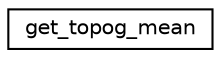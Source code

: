 digraph "Graphical Class Hierarchy"
{
 // INTERACTIVE_SVG=YES
 // LATEX_PDF_SIZE
  edge [fontname="Helvetica",fontsize="10",labelfontname="Helvetica",labelfontsize="10"];
  node [fontname="Helvetica",fontsize="10",shape=record];
  rankdir="LR";
  Node0 [label="get_topog_mean",height=0.2,width=0.4,color="black", fillcolor="white", style="filled",URL="$interfacetopography__mod_1_1get__topog__mean.html",tooltip="Returns a \"realistic\" mean surface height field."];
}
